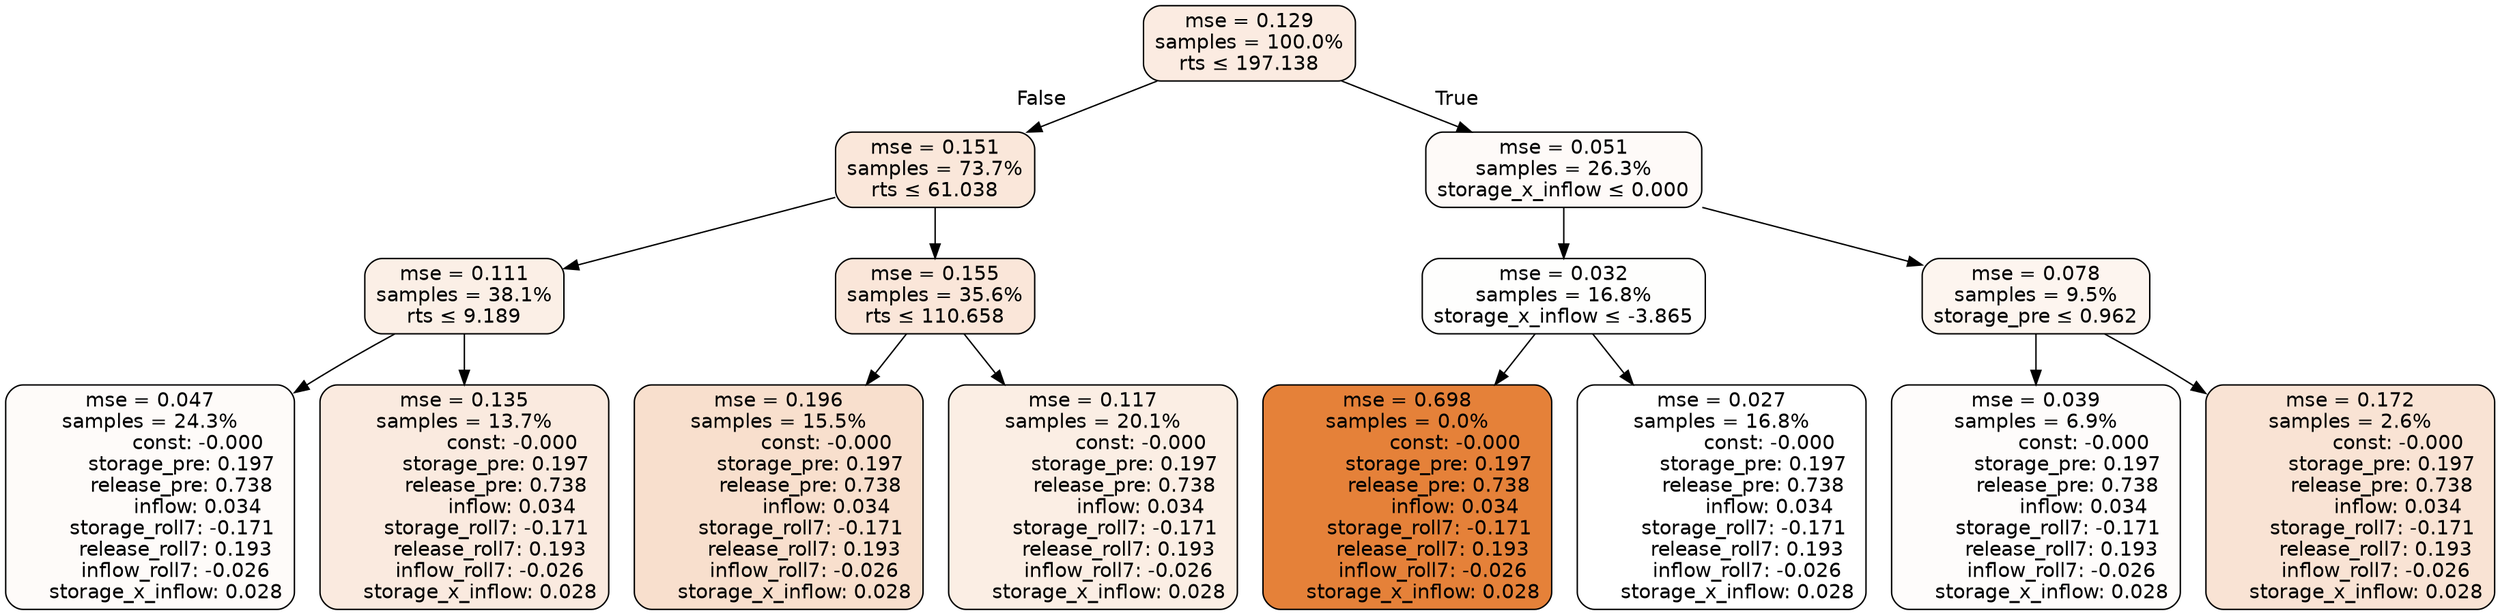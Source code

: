 digraph tree {
node [shape=rectangle, style="filled, rounded", color="black", fontname=helvetica] ;
edge [fontname=helvetica] ;
	"0" [label="mse = 0.129
samples = 100.0%
rts &le; 197.138", fillcolor="#fbebe1"]
	"1" [label="mse = 0.151
samples = 73.7%
rts &le; 61.038", fillcolor="#fae7da"]
	"2" [label="mse = 0.111
samples = 38.1%
rts &le; 9.189", fillcolor="#fbefe6"]
	"3" [label="mse = 0.047
samples = 24.3%
               const: -0.000
          storage_pre: 0.197
          release_pre: 0.738
               inflow: 0.034
       storage_roll7: -0.171
        release_roll7: 0.193
        inflow_roll7: -0.026
     storage_x_inflow: 0.028", fillcolor="#fefbf9"]
	"4" [label="mse = 0.135
samples = 13.7%
               const: -0.000
          storage_pre: 0.197
          release_pre: 0.738
               inflow: 0.034
       storage_roll7: -0.171
        release_roll7: 0.193
        inflow_roll7: -0.026
     storage_x_inflow: 0.028", fillcolor="#faeadf"]
	"5" [label="mse = 0.155
samples = 35.6%
rts &le; 110.658", fillcolor="#fae6d9"]
	"6" [label="mse = 0.196
samples = 15.5%
               const: -0.000
          storage_pre: 0.197
          release_pre: 0.738
               inflow: 0.034
       storage_roll7: -0.171
        release_roll7: 0.193
        inflow_roll7: -0.026
     storage_x_inflow: 0.028", fillcolor="#f8dfcd"]
	"7" [label="mse = 0.117
samples = 20.1%
               const: -0.000
          storage_pre: 0.197
          release_pre: 0.738
               inflow: 0.034
       storage_roll7: -0.171
        release_roll7: 0.193
        inflow_roll7: -0.026
     storage_x_inflow: 0.028", fillcolor="#fbeee4"]
	"8" [label="mse = 0.051
samples = 26.3%
storage_x_inflow &le; 0.000", fillcolor="#fefaf8"]
	"9" [label="mse = 0.032
samples = 16.8%
storage_x_inflow &le; -3.865", fillcolor="#fefefd"]
	"10" [label="mse = 0.698
samples = 0.0%
               const: -0.000
          storage_pre: 0.197
          release_pre: 0.738
               inflow: 0.034
       storage_roll7: -0.171
        release_roll7: 0.193
        inflow_roll7: -0.026
     storage_x_inflow: 0.028", fillcolor="#e58139"]
	"11" [label="mse = 0.027
samples = 16.8%
               const: -0.000
          storage_pre: 0.197
          release_pre: 0.738
               inflow: 0.034
       storage_roll7: -0.171
        release_roll7: 0.193
        inflow_roll7: -0.026
     storage_x_inflow: 0.028", fillcolor="#ffffff"]
	"12" [label="mse = 0.078
samples = 9.5%
storage_pre &le; 0.962", fillcolor="#fdf5ef"]
	"13" [label="mse = 0.039
samples = 6.9%
               const: -0.000
          storage_pre: 0.197
          release_pre: 0.738
               inflow: 0.034
       storage_roll7: -0.171
        release_roll7: 0.193
        inflow_roll7: -0.026
     storage_x_inflow: 0.028", fillcolor="#fefcfb"]
	"14" [label="mse = 0.172
samples = 2.6%
               const: -0.000
          storage_pre: 0.197
          release_pre: 0.738
               inflow: 0.034
       storage_roll7: -0.171
        release_roll7: 0.193
        inflow_roll7: -0.026
     storage_x_inflow: 0.028", fillcolor="#f9e3d4"]

	"0" -> "1" [labeldistance=2.5, labelangle=45, headlabel="False"]
	"1" -> "2"
	"2" -> "3"
	"2" -> "4"
	"1" -> "5"
	"5" -> "6"
	"5" -> "7"
	"0" -> "8" [labeldistance=2.5, labelangle=-45, headlabel="True"]
	"8" -> "9"
	"9" -> "10"
	"9" -> "11"
	"8" -> "12"
	"12" -> "13"
	"12" -> "14"
}